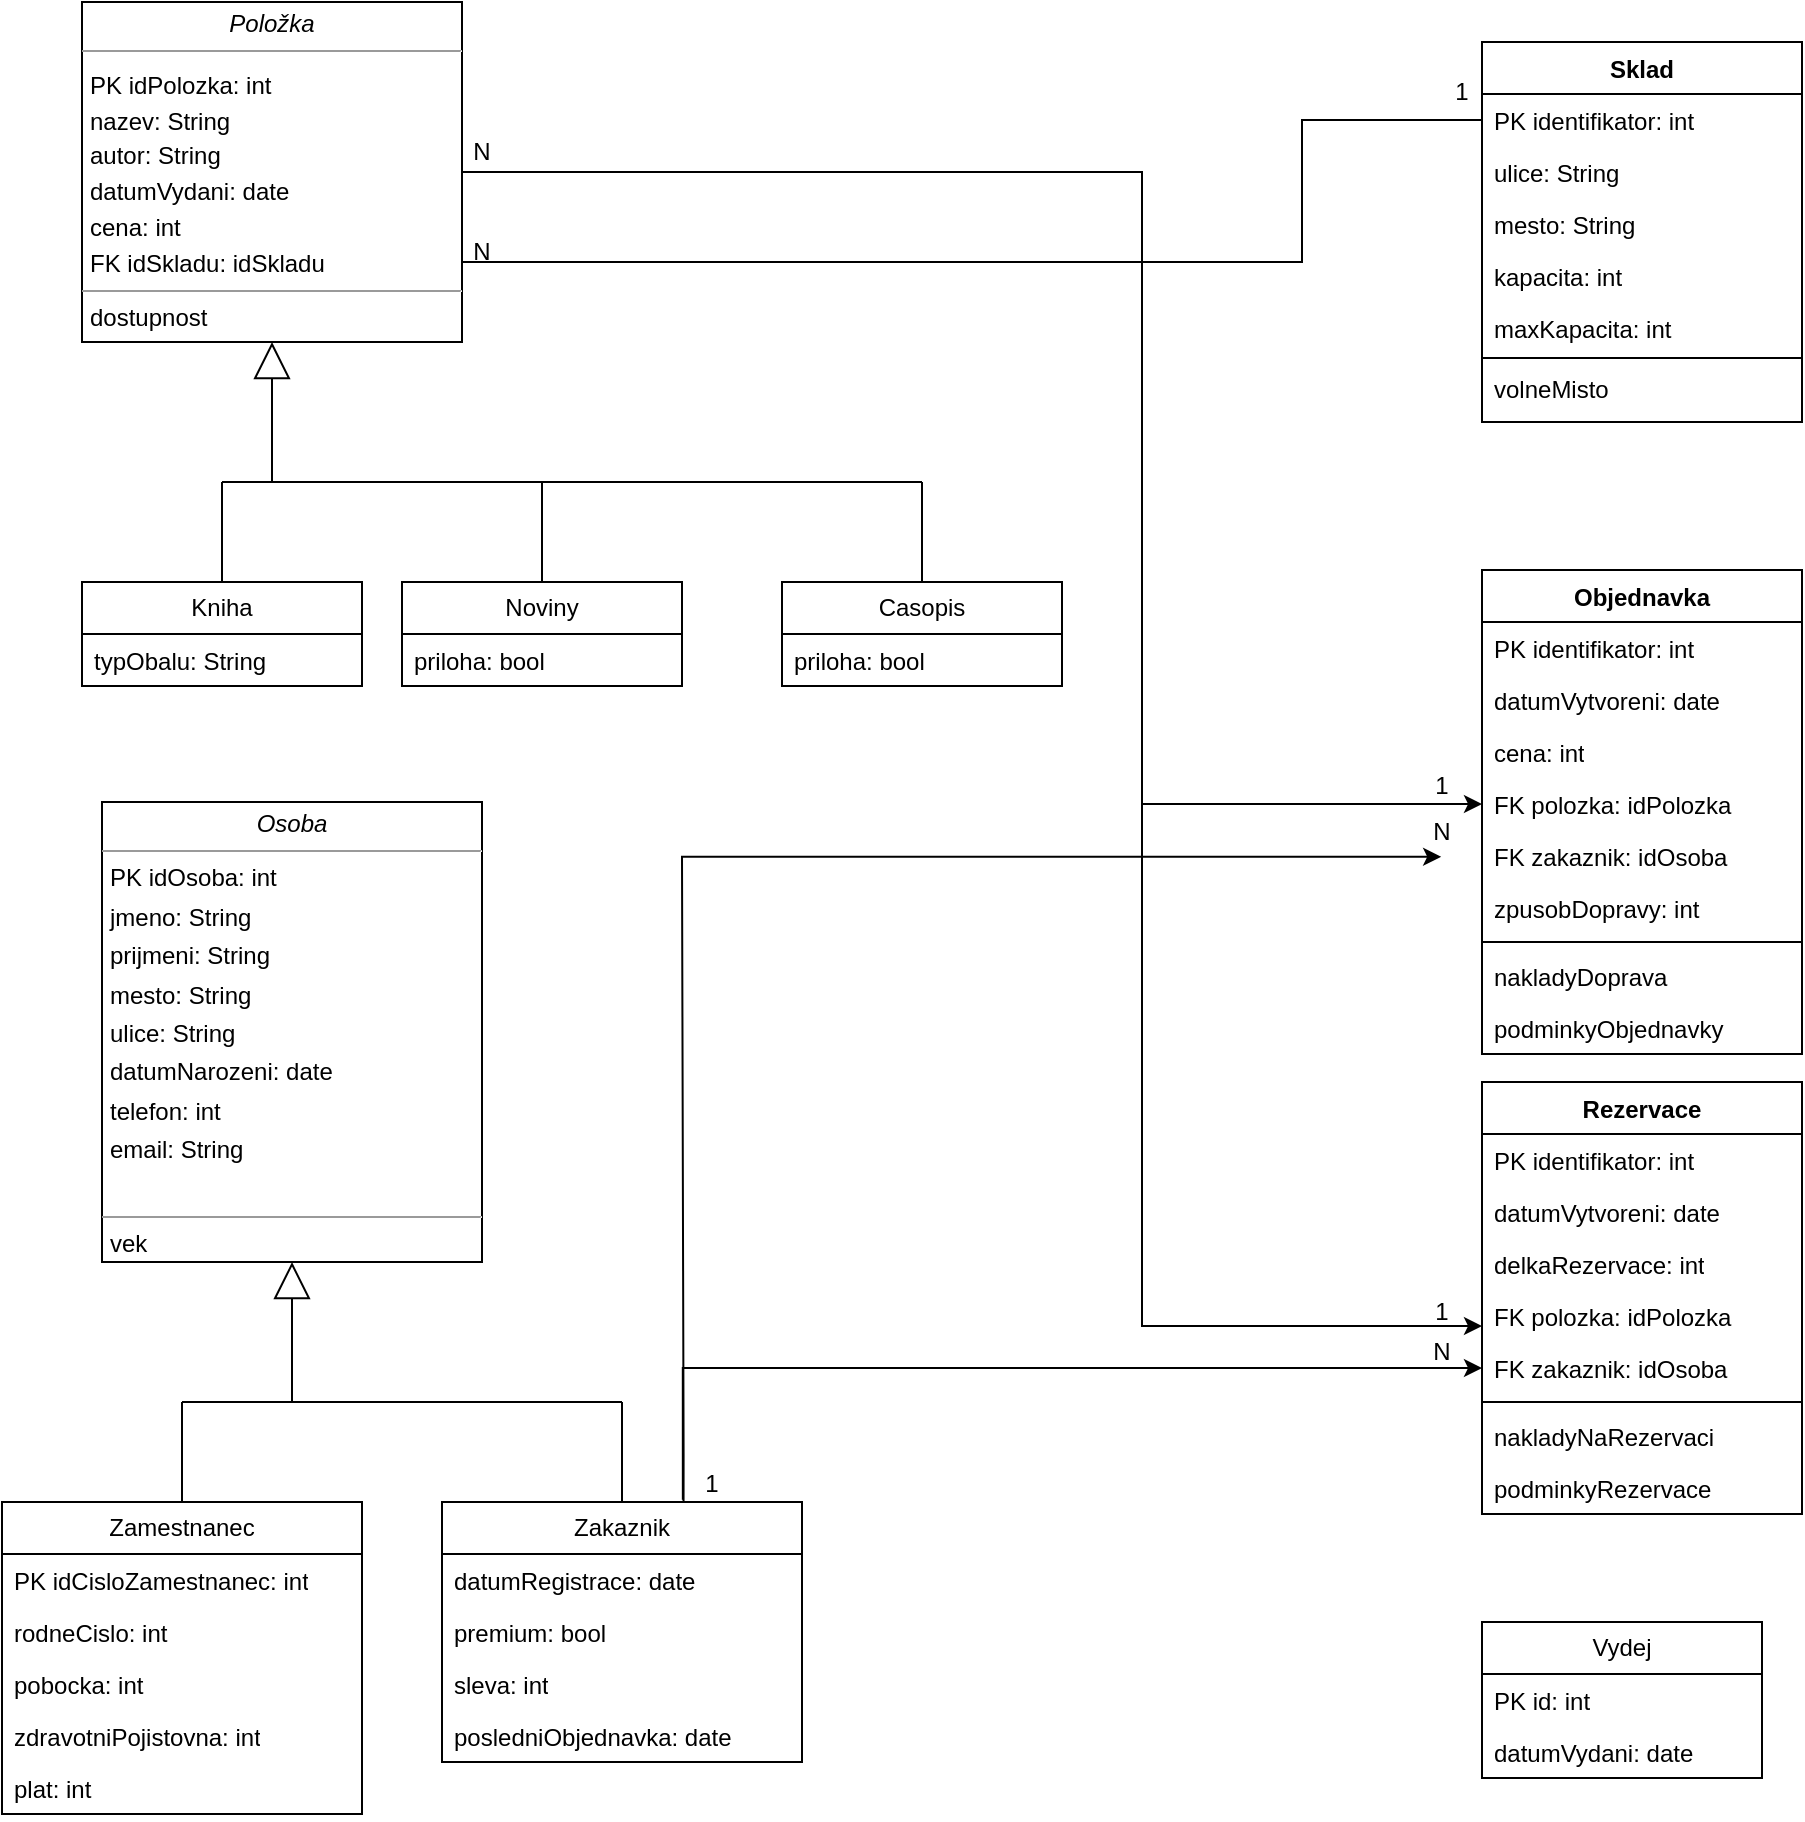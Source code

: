 <mxfile version="22.1.2" type="github">
  <diagram name="Page-1" id="c4acf3e9-155e-7222-9cf6-157b1a14988f">
    <mxGraphModel dx="2954" dy="1397" grid="1" gridSize="10" guides="1" tooltips="1" connect="1" arrows="1" fold="1" page="1" pageScale="1" pageWidth="850" pageHeight="1100" background="none" math="0" shadow="0">
      <root>
        <mxCell id="0" />
        <mxCell id="1" parent="0" />
        <mxCell id="APGSo0OI6IQUyZFuy4CO-77" style="edgeStyle=orthogonalEdgeStyle;rounded=0;orthogonalLoop=1;jettySize=auto;html=1;exitX=1;exitY=0.5;exitDx=0;exitDy=0;entryX=0;entryY=0.5;entryDx=0;entryDy=0;" edge="1" parent="1" source="5d2195bd80daf111-18" target="APGSo0OI6IQUyZFuy4CO-84">
          <mxGeometry relative="1" as="geometry">
            <Array as="points">
              <mxPoint x="590" y="105" />
              <mxPoint x="590" y="421" />
            </Array>
          </mxGeometry>
        </mxCell>
        <mxCell id="5d2195bd80daf111-18" value="&lt;p style=&quot;margin:0px;margin-top:4px;text-align:center;&quot;&gt;&lt;font style=&quot;font-size: 12px;&quot;&gt;&lt;i&gt;Položka&lt;/i&gt;&lt;br&gt;&lt;/font&gt;&lt;/p&gt;&lt;hr size=&quot;1&quot;&gt;&lt;p style=&quot;margin:0px;margin-left:4px;&quot;&gt;&lt;sub&gt;&lt;font style=&quot;font-size: 12px;&quot;&gt;PK idPolozka: int&lt;/font&gt;&lt;/sub&gt;&lt;/p&gt;&lt;p style=&quot;margin:0px;margin-left:4px;&quot;&gt;&lt;sub&gt;&lt;font style=&quot;font-size: 12px;&quot;&gt;nazev: String&lt;/font&gt;&lt;/sub&gt;&lt;/p&gt;&lt;p style=&quot;margin:0px;margin-left:4px;&quot;&gt;&lt;sub&gt;&lt;font style=&quot;font-size: 12px;&quot;&gt;autor: String&lt;/font&gt;&lt;/sub&gt;&lt;/p&gt;&lt;p style=&quot;margin:0px;margin-left:4px;&quot;&gt;&lt;sub&gt;&lt;font style=&quot;font-size: 12px;&quot;&gt;datumVydani: date&lt;/font&gt;&lt;/sub&gt;&lt;/p&gt;&lt;p style=&quot;margin:0px;margin-left:4px;&quot;&gt;&lt;sub&gt;&lt;font style=&quot;font-size: 12px;&quot;&gt;cena: int&lt;/font&gt;&lt;/sub&gt;&lt;/p&gt;&lt;p style=&quot;margin:0px;margin-left:4px;&quot;&gt;&lt;sub&gt;&lt;font style=&quot;font-size: 12px;&quot;&gt;FK idSkladu: idSkladu&lt;/font&gt;&lt;/sub&gt;&lt;/p&gt;&lt;hr size=&quot;1&quot;&gt;&lt;p style=&quot;margin:0px;margin-left:4px;&quot;&gt;dostupnost&lt;/p&gt;" style="verticalAlign=top;align=left;overflow=fill;fontSize=12;fontFamily=Helvetica;html=1;rounded=0;shadow=0;comic=0;labelBackgroundColor=none;strokeWidth=1" parent="1" vertex="1">
          <mxGeometry x="60" y="20" width="190" height="170" as="geometry" />
        </mxCell>
        <mxCell id="APGSo0OI6IQUyZFuy4CO-3" value="Kniha" style="swimlane;fontStyle=0;childLayout=stackLayout;horizontal=1;startSize=26;fillColor=none;horizontalStack=0;resizeParent=1;resizeParentMax=0;resizeLast=0;collapsible=1;marginBottom=0;whiteSpace=wrap;html=1;" vertex="1" parent="1">
          <mxGeometry x="60" y="310" width="140" height="52" as="geometry" />
        </mxCell>
        <mxCell id="APGSo0OI6IQUyZFuy4CO-4" value="typObalu: String" style="text;strokeColor=none;fillColor=none;align=left;verticalAlign=top;spacingLeft=4;spacingRight=4;overflow=hidden;rotatable=0;points=[[0,0.5],[1,0.5]];portConstraint=eastwest;whiteSpace=wrap;html=1;" vertex="1" parent="APGSo0OI6IQUyZFuy4CO-3">
          <mxGeometry y="26" width="140" height="26" as="geometry" />
        </mxCell>
        <mxCell id="APGSo0OI6IQUyZFuy4CO-8" value="Noviny" style="swimlane;fontStyle=0;childLayout=stackLayout;horizontal=1;startSize=26;fillColor=none;horizontalStack=0;resizeParent=1;resizeParentMax=0;resizeLast=0;collapsible=1;marginBottom=0;whiteSpace=wrap;html=1;" vertex="1" parent="1">
          <mxGeometry x="220" y="310" width="140" height="52" as="geometry" />
        </mxCell>
        <mxCell id="APGSo0OI6IQUyZFuy4CO-9" value="priloha: bool" style="text;strokeColor=none;fillColor=none;align=left;verticalAlign=top;spacingLeft=4;spacingRight=4;overflow=hidden;rotatable=0;points=[[0,0.5],[1,0.5]];portConstraint=eastwest;whiteSpace=wrap;html=1;" vertex="1" parent="APGSo0OI6IQUyZFuy4CO-8">
          <mxGeometry y="26" width="140" height="26" as="geometry" />
        </mxCell>
        <mxCell id="APGSo0OI6IQUyZFuy4CO-12" value="Casopis" style="swimlane;fontStyle=0;childLayout=stackLayout;horizontal=1;startSize=26;fillColor=none;horizontalStack=0;resizeParent=1;resizeParentMax=0;resizeLast=0;collapsible=1;marginBottom=0;whiteSpace=wrap;html=1;" vertex="1" parent="1">
          <mxGeometry x="410" y="310" width="140" height="52" as="geometry" />
        </mxCell>
        <mxCell id="APGSo0OI6IQUyZFuy4CO-13" value="priloha: bool" style="text;strokeColor=none;fillColor=none;align=left;verticalAlign=top;spacingLeft=4;spacingRight=4;overflow=hidden;rotatable=0;points=[[0,0.5],[1,0.5]];portConstraint=eastwest;whiteSpace=wrap;html=1;" vertex="1" parent="APGSo0OI6IQUyZFuy4CO-12">
          <mxGeometry y="26" width="140" height="26" as="geometry" />
        </mxCell>
        <mxCell id="APGSo0OI6IQUyZFuy4CO-22" value="" style="endArrow=none;html=1;rounded=0;" edge="1" parent="1">
          <mxGeometry width="50" height="50" relative="1" as="geometry">
            <mxPoint x="130" y="260" as="sourcePoint" />
            <mxPoint x="480" y="260" as="targetPoint" />
          </mxGeometry>
        </mxCell>
        <mxCell id="APGSo0OI6IQUyZFuy4CO-23" value="" style="endArrow=none;html=1;rounded=0;exitX=0.5;exitY=0;exitDx=0;exitDy=0;" edge="1" parent="1" source="APGSo0OI6IQUyZFuy4CO-12">
          <mxGeometry width="50" height="50" relative="1" as="geometry">
            <mxPoint x="430" y="310" as="sourcePoint" />
            <mxPoint x="480" y="260" as="targetPoint" />
          </mxGeometry>
        </mxCell>
        <mxCell id="APGSo0OI6IQUyZFuy4CO-24" value="" style="endArrow=none;html=1;rounded=0;exitX=0.5;exitY=0;exitDx=0;exitDy=0;" edge="1" parent="1" source="APGSo0OI6IQUyZFuy4CO-3">
          <mxGeometry width="50" height="50" relative="1" as="geometry">
            <mxPoint x="80" y="310" as="sourcePoint" />
            <mxPoint x="130" y="260" as="targetPoint" />
          </mxGeometry>
        </mxCell>
        <mxCell id="APGSo0OI6IQUyZFuy4CO-25" value="" style="endArrow=none;html=1;rounded=0;exitX=0.5;exitY=0;exitDx=0;exitDy=0;" edge="1" parent="1" source="APGSo0OI6IQUyZFuy4CO-8">
          <mxGeometry width="50" height="50" relative="1" as="geometry">
            <mxPoint x="230" y="310" as="sourcePoint" />
            <mxPoint x="290" y="260" as="targetPoint" />
          </mxGeometry>
        </mxCell>
        <mxCell id="APGSo0OI6IQUyZFuy4CO-26" value="" style="endArrow=block;endSize=16;endFill=0;html=1;rounded=0;entryX=0.5;entryY=1;entryDx=0;entryDy=0;" edge="1" parent="1" target="5d2195bd80daf111-18">
          <mxGeometry width="160" relative="1" as="geometry">
            <mxPoint x="155" y="260" as="sourcePoint" />
            <mxPoint x="480" y="220" as="targetPoint" />
          </mxGeometry>
        </mxCell>
        <mxCell id="APGSo0OI6IQUyZFuy4CO-27" value="&lt;p style=&quot;margin:0px;margin-top:4px;text-align:center;&quot;&gt;&lt;i&gt;Osoba&lt;/i&gt;&lt;br&gt;&lt;/p&gt;&lt;hr size=&quot;1&quot;&gt;&lt;p style=&quot;margin:0px;margin-left:4px;&quot;&gt;&lt;sup&gt;&lt;font style=&quot;font-size: 12px;&quot;&gt;PK idOsoba: int&lt;/font&gt;&lt;/sup&gt;&lt;/p&gt;&lt;p style=&quot;margin:0px;margin-left:4px;&quot;&gt;&lt;sup&gt;&lt;font style=&quot;font-size: 12px;&quot;&gt;jmeno: String&lt;br&gt;prijmeni: String&lt;/font&gt;&lt;/sup&gt;&lt;/p&gt;&lt;p style=&quot;margin:0px;margin-left:4px;&quot;&gt;&lt;sup&gt;&lt;font style=&quot;font-size: 12px;&quot;&gt;mesto: String&lt;/font&gt;&lt;/sup&gt;&lt;/p&gt;&lt;p style=&quot;margin:0px;margin-left:4px;&quot;&gt;&lt;sup&gt;&lt;font style=&quot;font-size: 12px;&quot;&gt;ulice: String&lt;/font&gt;&lt;/sup&gt;&lt;/p&gt;&lt;p style=&quot;margin:0px;margin-left:4px;&quot;&gt;&lt;sup&gt;&lt;font style=&quot;font-size: 12px;&quot;&gt;datumNarozeni: date&lt;/font&gt;&lt;/sup&gt;&lt;/p&gt;&lt;p style=&quot;margin:0px;margin-left:4px;&quot;&gt;&lt;sup&gt;&lt;font style=&quot;font-size: 12px;&quot;&gt;telefon: int&lt;/font&gt;&lt;/sup&gt;&lt;/p&gt;&lt;p style=&quot;margin:0px;margin-left:4px;&quot;&gt;&lt;sup&gt;&lt;font style=&quot;font-size: 12px;&quot;&gt;email: String&lt;/font&gt;&lt;/sup&gt;&lt;/p&gt;&lt;p style=&quot;margin:0px;margin-left:4px;&quot;&gt;&lt;br&gt;&lt;/p&gt;&lt;hr size=&quot;1&quot;&gt;&lt;p style=&quot;margin:0px;margin-left:4px;&quot;&gt;vek&lt;/p&gt;&lt;p style=&quot;margin:0px;margin-left:4px;&quot;&gt;&lt;br&gt;&lt;/p&gt;" style="verticalAlign=top;align=left;overflow=fill;fontSize=12;fontFamily=Helvetica;html=1;rounded=0;shadow=0;comic=0;labelBackgroundColor=none;strokeWidth=1" vertex="1" parent="1">
          <mxGeometry x="70" y="420" width="190" height="230" as="geometry" />
        </mxCell>
        <mxCell id="APGSo0OI6IQUyZFuy4CO-29" value="Zamestnanec" style="swimlane;fontStyle=0;childLayout=stackLayout;horizontal=1;startSize=26;fillColor=none;horizontalStack=0;resizeParent=1;resizeParentMax=0;resizeLast=0;collapsible=1;marginBottom=0;whiteSpace=wrap;html=1;" vertex="1" parent="1">
          <mxGeometry x="20" y="770" width="180" height="156" as="geometry" />
        </mxCell>
        <mxCell id="APGSo0OI6IQUyZFuy4CO-30" value="PK idCisloZamestnanec: int" style="text;strokeColor=none;fillColor=none;align=left;verticalAlign=top;spacingLeft=4;spacingRight=4;overflow=hidden;rotatable=0;points=[[0,0.5],[1,0.5]];portConstraint=eastwest;whiteSpace=wrap;html=1;" vertex="1" parent="APGSo0OI6IQUyZFuy4CO-29">
          <mxGeometry y="26" width="180" height="26" as="geometry" />
        </mxCell>
        <mxCell id="APGSo0OI6IQUyZFuy4CO-31" value="rodneCislo: int" style="text;strokeColor=none;fillColor=none;align=left;verticalAlign=top;spacingLeft=4;spacingRight=4;overflow=hidden;rotatable=0;points=[[0,0.5],[1,0.5]];portConstraint=eastwest;whiteSpace=wrap;html=1;" vertex="1" parent="APGSo0OI6IQUyZFuy4CO-29">
          <mxGeometry y="52" width="180" height="26" as="geometry" />
        </mxCell>
        <mxCell id="APGSo0OI6IQUyZFuy4CO-32" value="pobocka: int&lt;br&gt;" style="text;strokeColor=none;fillColor=none;align=left;verticalAlign=top;spacingLeft=4;spacingRight=4;overflow=hidden;rotatable=0;points=[[0,0.5],[1,0.5]];portConstraint=eastwest;whiteSpace=wrap;html=1;" vertex="1" parent="APGSo0OI6IQUyZFuy4CO-29">
          <mxGeometry y="78" width="180" height="26" as="geometry" />
        </mxCell>
        <mxCell id="APGSo0OI6IQUyZFuy4CO-34" value="zdravotniPojistovna: int" style="text;strokeColor=none;fillColor=none;align=left;verticalAlign=top;spacingLeft=4;spacingRight=4;overflow=hidden;rotatable=0;points=[[0,0.5],[1,0.5]];portConstraint=eastwest;whiteSpace=wrap;html=1;" vertex="1" parent="APGSo0OI6IQUyZFuy4CO-29">
          <mxGeometry y="104" width="180" height="26" as="geometry" />
        </mxCell>
        <mxCell id="APGSo0OI6IQUyZFuy4CO-33" value="plat: int" style="text;strokeColor=none;fillColor=none;align=left;verticalAlign=top;spacingLeft=4;spacingRight=4;overflow=hidden;rotatable=0;points=[[0,0.5],[1,0.5]];portConstraint=eastwest;whiteSpace=wrap;html=1;" vertex="1" parent="APGSo0OI6IQUyZFuy4CO-29">
          <mxGeometry y="130" width="180" height="26" as="geometry" />
        </mxCell>
        <mxCell id="APGSo0OI6IQUyZFuy4CO-100" style="edgeStyle=orthogonalEdgeStyle;rounded=0;orthogonalLoop=1;jettySize=auto;html=1;entryX=0;entryY=0.5;entryDx=0;entryDy=0;exitX=0.669;exitY=-0.009;exitDx=0;exitDy=0;exitPerimeter=0;" edge="1" parent="1" source="APGSo0OI6IQUyZFuy4CO-35" target="APGSo0OI6IQUyZFuy4CO-99">
          <mxGeometry relative="1" as="geometry">
            <mxPoint x="350" y="760" as="sourcePoint" />
          </mxGeometry>
        </mxCell>
        <mxCell id="APGSo0OI6IQUyZFuy4CO-35" value="Zakaznik" style="swimlane;fontStyle=0;childLayout=stackLayout;horizontal=1;startSize=26;fillColor=none;horizontalStack=0;resizeParent=1;resizeParentMax=0;resizeLast=0;collapsible=1;marginBottom=0;whiteSpace=wrap;html=1;" vertex="1" parent="1">
          <mxGeometry x="240" y="770" width="180" height="130" as="geometry" />
        </mxCell>
        <mxCell id="APGSo0OI6IQUyZFuy4CO-36" value="datumRegistrace: date" style="text;strokeColor=none;fillColor=none;align=left;verticalAlign=top;spacingLeft=4;spacingRight=4;overflow=hidden;rotatable=0;points=[[0,0.5],[1,0.5]];portConstraint=eastwest;whiteSpace=wrap;html=1;" vertex="1" parent="APGSo0OI6IQUyZFuy4CO-35">
          <mxGeometry y="26" width="180" height="26" as="geometry" />
        </mxCell>
        <mxCell id="APGSo0OI6IQUyZFuy4CO-37" value="premium: bool" style="text;strokeColor=none;fillColor=none;align=left;verticalAlign=top;spacingLeft=4;spacingRight=4;overflow=hidden;rotatable=0;points=[[0,0.5],[1,0.5]];portConstraint=eastwest;whiteSpace=wrap;html=1;" vertex="1" parent="APGSo0OI6IQUyZFuy4CO-35">
          <mxGeometry y="52" width="180" height="26" as="geometry" />
        </mxCell>
        <mxCell id="APGSo0OI6IQUyZFuy4CO-39" value="sleva: int" style="text;strokeColor=none;fillColor=none;align=left;verticalAlign=top;spacingLeft=4;spacingRight=4;overflow=hidden;rotatable=0;points=[[0,0.5],[1,0.5]];portConstraint=eastwest;whiteSpace=wrap;html=1;" vertex="1" parent="APGSo0OI6IQUyZFuy4CO-35">
          <mxGeometry y="78" width="180" height="26" as="geometry" />
        </mxCell>
        <mxCell id="APGSo0OI6IQUyZFuy4CO-38" value="posledniObjednavka: date" style="text;strokeColor=none;fillColor=none;align=left;verticalAlign=top;spacingLeft=4;spacingRight=4;overflow=hidden;rotatable=0;points=[[0,0.5],[1,0.5]];portConstraint=eastwest;whiteSpace=wrap;html=1;" vertex="1" parent="APGSo0OI6IQUyZFuy4CO-35">
          <mxGeometry y="104" width="180" height="26" as="geometry" />
        </mxCell>
        <mxCell id="APGSo0OI6IQUyZFuy4CO-40" value="" style="endArrow=none;html=1;rounded=0;" edge="1" parent="1">
          <mxGeometry width="50" height="50" relative="1" as="geometry">
            <mxPoint x="110" y="720" as="sourcePoint" />
            <mxPoint x="330" y="720" as="targetPoint" />
          </mxGeometry>
        </mxCell>
        <mxCell id="APGSo0OI6IQUyZFuy4CO-41" value="" style="endArrow=none;html=1;rounded=0;exitX=0.5;exitY=0;exitDx=0;exitDy=0;" edge="1" parent="1" source="APGSo0OI6IQUyZFuy4CO-29">
          <mxGeometry width="50" height="50" relative="1" as="geometry">
            <mxPoint x="70" y="770" as="sourcePoint" />
            <mxPoint x="110" y="720" as="targetPoint" />
          </mxGeometry>
        </mxCell>
        <mxCell id="APGSo0OI6IQUyZFuy4CO-42" value="" style="endArrow=none;html=1;rounded=0;exitX=0.5;exitY=0;exitDx=0;exitDy=0;" edge="1" parent="1" source="APGSo0OI6IQUyZFuy4CO-35">
          <mxGeometry width="50" height="50" relative="1" as="geometry">
            <mxPoint x="250" y="680" as="sourcePoint" />
            <mxPoint x="330" y="720" as="targetPoint" />
          </mxGeometry>
        </mxCell>
        <mxCell id="APGSo0OI6IQUyZFuy4CO-43" value="" style="endArrow=block;endSize=16;endFill=0;html=1;rounded=0;entryX=0.5;entryY=1;entryDx=0;entryDy=0;" edge="1" parent="1" target="APGSo0OI6IQUyZFuy4CO-27">
          <mxGeometry width="160" relative="1" as="geometry">
            <mxPoint x="165" y="720" as="sourcePoint" />
            <mxPoint x="320" y="720" as="targetPoint" />
          </mxGeometry>
        </mxCell>
        <mxCell id="APGSo0OI6IQUyZFuy4CO-44" value="Sklad" style="swimlane;fontStyle=1;align=center;verticalAlign=top;childLayout=stackLayout;horizontal=1;startSize=26;horizontalStack=0;resizeParent=1;resizeParentMax=0;resizeLast=0;collapsible=1;marginBottom=0;whiteSpace=wrap;html=1;" vertex="1" parent="1">
          <mxGeometry x="760" y="40" width="160" height="190" as="geometry" />
        </mxCell>
        <mxCell id="APGSo0OI6IQUyZFuy4CO-45" value="PK identifikator: int&lt;br&gt;" style="text;strokeColor=none;fillColor=none;align=left;verticalAlign=top;spacingLeft=4;spacingRight=4;overflow=hidden;rotatable=0;points=[[0,0.5],[1,0.5]];portConstraint=eastwest;whiteSpace=wrap;html=1;" vertex="1" parent="APGSo0OI6IQUyZFuy4CO-44">
          <mxGeometry y="26" width="160" height="26" as="geometry" />
        </mxCell>
        <mxCell id="APGSo0OI6IQUyZFuy4CO-49" value="ulice: String" style="text;strokeColor=none;fillColor=none;align=left;verticalAlign=top;spacingLeft=4;spacingRight=4;overflow=hidden;rotatable=0;points=[[0,0.5],[1,0.5]];portConstraint=eastwest;whiteSpace=wrap;html=1;" vertex="1" parent="APGSo0OI6IQUyZFuy4CO-44">
          <mxGeometry y="52" width="160" height="26" as="geometry" />
        </mxCell>
        <mxCell id="APGSo0OI6IQUyZFuy4CO-48" value="mesto: String" style="text;strokeColor=none;fillColor=none;align=left;verticalAlign=top;spacingLeft=4;spacingRight=4;overflow=hidden;rotatable=0;points=[[0,0.5],[1,0.5]];portConstraint=eastwest;whiteSpace=wrap;html=1;" vertex="1" parent="APGSo0OI6IQUyZFuy4CO-44">
          <mxGeometry y="78" width="160" height="26" as="geometry" />
        </mxCell>
        <mxCell id="APGSo0OI6IQUyZFuy4CO-51" value="kapacita: int" style="text;strokeColor=none;fillColor=none;align=left;verticalAlign=top;spacingLeft=4;spacingRight=4;overflow=hidden;rotatable=0;points=[[0,0.5],[1,0.5]];portConstraint=eastwest;whiteSpace=wrap;html=1;" vertex="1" parent="APGSo0OI6IQUyZFuy4CO-44">
          <mxGeometry y="104" width="160" height="26" as="geometry" />
        </mxCell>
        <mxCell id="APGSo0OI6IQUyZFuy4CO-50" value="maxKapacita: int" style="text;strokeColor=none;fillColor=none;align=left;verticalAlign=top;spacingLeft=4;spacingRight=4;overflow=hidden;rotatable=0;points=[[0,0.5],[1,0.5]];portConstraint=eastwest;whiteSpace=wrap;html=1;" vertex="1" parent="APGSo0OI6IQUyZFuy4CO-44">
          <mxGeometry y="130" width="160" height="26" as="geometry" />
        </mxCell>
        <mxCell id="APGSo0OI6IQUyZFuy4CO-46" value="" style="line;strokeWidth=1;fillColor=none;align=left;verticalAlign=middle;spacingTop=-1;spacingLeft=3;spacingRight=3;rotatable=0;labelPosition=right;points=[];portConstraint=eastwest;strokeColor=inherit;" vertex="1" parent="APGSo0OI6IQUyZFuy4CO-44">
          <mxGeometry y="156" width="160" height="4" as="geometry" />
        </mxCell>
        <mxCell id="APGSo0OI6IQUyZFuy4CO-52" value="volneMisto" style="text;strokeColor=none;fillColor=none;align=left;verticalAlign=top;spacingLeft=4;spacingRight=4;overflow=hidden;rotatable=0;points=[[0,0.5],[1,0.5]];portConstraint=eastwest;whiteSpace=wrap;html=1;" vertex="1" parent="APGSo0OI6IQUyZFuy4CO-44">
          <mxGeometry y="160" width="160" height="30" as="geometry" />
        </mxCell>
        <mxCell id="APGSo0OI6IQUyZFuy4CO-53" value="Objednavka" style="swimlane;fontStyle=1;align=center;verticalAlign=top;childLayout=stackLayout;horizontal=1;startSize=26;horizontalStack=0;resizeParent=1;resizeParentMax=0;resizeLast=0;collapsible=1;marginBottom=0;whiteSpace=wrap;html=1;" vertex="1" parent="1">
          <mxGeometry x="760" y="304" width="160" height="242" as="geometry" />
        </mxCell>
        <mxCell id="APGSo0OI6IQUyZFuy4CO-57" value="PK identifikator: int&lt;br&gt;" style="text;strokeColor=none;fillColor=none;align=left;verticalAlign=top;spacingLeft=4;spacingRight=4;overflow=hidden;rotatable=0;points=[[0,0.5],[1,0.5]];portConstraint=eastwest;whiteSpace=wrap;html=1;" vertex="1" parent="APGSo0OI6IQUyZFuy4CO-53">
          <mxGeometry y="26" width="160" height="26" as="geometry" />
        </mxCell>
        <mxCell id="APGSo0OI6IQUyZFuy4CO-61" value="datumVytvoreni: date" style="text;strokeColor=none;fillColor=none;align=left;verticalAlign=top;spacingLeft=4;spacingRight=4;overflow=hidden;rotatable=0;points=[[0,0.5],[1,0.5]];portConstraint=eastwest;whiteSpace=wrap;html=1;" vertex="1" parent="APGSo0OI6IQUyZFuy4CO-53">
          <mxGeometry y="52" width="160" height="26" as="geometry" />
        </mxCell>
        <mxCell id="APGSo0OI6IQUyZFuy4CO-63" value="cena: int" style="text;strokeColor=none;fillColor=none;align=left;verticalAlign=top;spacingLeft=4;spacingRight=4;overflow=hidden;rotatable=0;points=[[0,0.5],[1,0.5]];portConstraint=eastwest;whiteSpace=wrap;html=1;" vertex="1" parent="APGSo0OI6IQUyZFuy4CO-53">
          <mxGeometry y="78" width="160" height="26" as="geometry" />
        </mxCell>
        <mxCell id="APGSo0OI6IQUyZFuy4CO-84" value="FK polozka: idPolozka" style="text;strokeColor=none;fillColor=none;align=left;verticalAlign=top;spacingLeft=4;spacingRight=4;overflow=hidden;rotatable=0;points=[[0,0.5],[1,0.5]];portConstraint=eastwest;whiteSpace=wrap;html=1;" vertex="1" parent="APGSo0OI6IQUyZFuy4CO-53">
          <mxGeometry y="104" width="160" height="26" as="geometry" />
        </mxCell>
        <mxCell id="APGSo0OI6IQUyZFuy4CO-98" value="FK zakaznik: idOsoba" style="text;strokeColor=none;fillColor=none;align=left;verticalAlign=top;spacingLeft=4;spacingRight=4;overflow=hidden;rotatable=0;points=[[0,0.5],[1,0.5]];portConstraint=eastwest;whiteSpace=wrap;html=1;" vertex="1" parent="APGSo0OI6IQUyZFuy4CO-53">
          <mxGeometry y="130" width="160" height="26" as="geometry" />
        </mxCell>
        <mxCell id="APGSo0OI6IQUyZFuy4CO-60" value="zpusobDopravy: int" style="text;strokeColor=none;fillColor=none;align=left;verticalAlign=top;spacingLeft=4;spacingRight=4;overflow=hidden;rotatable=0;points=[[0,0.5],[1,0.5]];portConstraint=eastwest;whiteSpace=wrap;html=1;" vertex="1" parent="APGSo0OI6IQUyZFuy4CO-53">
          <mxGeometry y="156" width="160" height="26" as="geometry" />
        </mxCell>
        <mxCell id="APGSo0OI6IQUyZFuy4CO-55" value="" style="line;strokeWidth=1;fillColor=none;align=left;verticalAlign=middle;spacingTop=-1;spacingLeft=3;spacingRight=3;rotatable=0;labelPosition=right;points=[];portConstraint=eastwest;strokeColor=inherit;" vertex="1" parent="APGSo0OI6IQUyZFuy4CO-53">
          <mxGeometry y="182" width="160" height="8" as="geometry" />
        </mxCell>
        <mxCell id="APGSo0OI6IQUyZFuy4CO-62" value="nakladyDoprava" style="text;strokeColor=none;fillColor=none;align=left;verticalAlign=top;spacingLeft=4;spacingRight=4;overflow=hidden;rotatable=0;points=[[0,0.5],[1,0.5]];portConstraint=eastwest;whiteSpace=wrap;html=1;" vertex="1" parent="APGSo0OI6IQUyZFuy4CO-53">
          <mxGeometry y="190" width="160" height="26" as="geometry" />
        </mxCell>
        <mxCell id="APGSo0OI6IQUyZFuy4CO-56" value="podminkyObjednavky" style="text;strokeColor=none;fillColor=none;align=left;verticalAlign=top;spacingLeft=4;spacingRight=4;overflow=hidden;rotatable=0;points=[[0,0.5],[1,0.5]];portConstraint=eastwest;whiteSpace=wrap;html=1;" vertex="1" parent="APGSo0OI6IQUyZFuy4CO-53">
          <mxGeometry y="216" width="160" height="26" as="geometry" />
        </mxCell>
        <mxCell id="APGSo0OI6IQUyZFuy4CO-64" value="Rezervace" style="swimlane;fontStyle=1;align=center;verticalAlign=top;childLayout=stackLayout;horizontal=1;startSize=26;horizontalStack=0;resizeParent=1;resizeParentMax=0;resizeLast=0;collapsible=1;marginBottom=0;whiteSpace=wrap;html=1;" vertex="1" parent="1">
          <mxGeometry x="760" y="560" width="160" height="216" as="geometry" />
        </mxCell>
        <mxCell id="APGSo0OI6IQUyZFuy4CO-65" value="PK identifikator: int&lt;br&gt;" style="text;strokeColor=none;fillColor=none;align=left;verticalAlign=top;spacingLeft=4;spacingRight=4;overflow=hidden;rotatable=0;points=[[0,0.5],[1,0.5]];portConstraint=eastwest;whiteSpace=wrap;html=1;" vertex="1" parent="APGSo0OI6IQUyZFuy4CO-64">
          <mxGeometry y="26" width="160" height="26" as="geometry" />
        </mxCell>
        <mxCell id="APGSo0OI6IQUyZFuy4CO-72" value="datumVytvoreni: date" style="text;strokeColor=none;fillColor=none;align=left;verticalAlign=top;spacingLeft=4;spacingRight=4;overflow=hidden;rotatable=0;points=[[0,0.5],[1,0.5]];portConstraint=eastwest;whiteSpace=wrap;html=1;" vertex="1" parent="APGSo0OI6IQUyZFuy4CO-64">
          <mxGeometry y="52" width="160" height="26" as="geometry" />
        </mxCell>
        <mxCell id="APGSo0OI6IQUyZFuy4CO-66" value="delkaRezervace: int" style="text;strokeColor=none;fillColor=none;align=left;verticalAlign=top;spacingLeft=4;spacingRight=4;overflow=hidden;rotatable=0;points=[[0,0.5],[1,0.5]];portConstraint=eastwest;whiteSpace=wrap;html=1;" vertex="1" parent="APGSo0OI6IQUyZFuy4CO-64">
          <mxGeometry y="78" width="160" height="26" as="geometry" />
        </mxCell>
        <mxCell id="APGSo0OI6IQUyZFuy4CO-85" value="FK polozka: idPolozka" style="text;strokeColor=none;fillColor=none;align=left;verticalAlign=top;spacingLeft=4;spacingRight=4;overflow=hidden;rotatable=0;points=[[0,0.5],[1,0.5]];portConstraint=eastwest;whiteSpace=wrap;html=1;" vertex="1" parent="APGSo0OI6IQUyZFuy4CO-64">
          <mxGeometry y="104" width="160" height="26" as="geometry" />
        </mxCell>
        <mxCell id="APGSo0OI6IQUyZFuy4CO-99" value="FK zakaznik: idOsoba" style="text;strokeColor=none;fillColor=none;align=left;verticalAlign=top;spacingLeft=4;spacingRight=4;overflow=hidden;rotatable=0;points=[[0,0.5],[1,0.5]];portConstraint=eastwest;whiteSpace=wrap;html=1;" vertex="1" parent="APGSo0OI6IQUyZFuy4CO-64">
          <mxGeometry y="130" width="160" height="26" as="geometry" />
        </mxCell>
        <mxCell id="APGSo0OI6IQUyZFuy4CO-69" value="" style="line;strokeWidth=1;fillColor=none;align=left;verticalAlign=middle;spacingTop=-1;spacingLeft=3;spacingRight=3;rotatable=0;labelPosition=right;points=[];portConstraint=eastwest;strokeColor=inherit;" vertex="1" parent="APGSo0OI6IQUyZFuy4CO-64">
          <mxGeometry y="156" width="160" height="8" as="geometry" />
        </mxCell>
        <mxCell id="APGSo0OI6IQUyZFuy4CO-70" value="nakladyNaRezervaci" style="text;strokeColor=none;fillColor=none;align=left;verticalAlign=top;spacingLeft=4;spacingRight=4;overflow=hidden;rotatable=0;points=[[0,0.5],[1,0.5]];portConstraint=eastwest;whiteSpace=wrap;html=1;" vertex="1" parent="APGSo0OI6IQUyZFuy4CO-64">
          <mxGeometry y="164" width="160" height="26" as="geometry" />
        </mxCell>
        <mxCell id="APGSo0OI6IQUyZFuy4CO-71" value="podminkyRezervace" style="text;strokeColor=none;fillColor=none;align=left;verticalAlign=top;spacingLeft=4;spacingRight=4;overflow=hidden;rotatable=0;points=[[0,0.5],[1,0.5]];portConstraint=eastwest;whiteSpace=wrap;html=1;" vertex="1" parent="APGSo0OI6IQUyZFuy4CO-64">
          <mxGeometry y="190" width="160" height="26" as="geometry" />
        </mxCell>
        <mxCell id="APGSo0OI6IQUyZFuy4CO-78" value="N" style="text;html=1;strokeColor=none;fillColor=none;align=center;verticalAlign=middle;whiteSpace=wrap;rounded=0;" vertex="1" parent="1">
          <mxGeometry x="250" y="80" width="20" height="30" as="geometry" />
        </mxCell>
        <mxCell id="APGSo0OI6IQUyZFuy4CO-79" value="1" style="text;html=1;strokeColor=none;fillColor=none;align=center;verticalAlign=middle;whiteSpace=wrap;rounded=0;" vertex="1" parent="1">
          <mxGeometry x="710" y="397" width="60" height="30" as="geometry" />
        </mxCell>
        <mxCell id="APGSo0OI6IQUyZFuy4CO-80" value="Vydej" style="swimlane;fontStyle=0;childLayout=stackLayout;horizontal=1;startSize=26;fillColor=none;horizontalStack=0;resizeParent=1;resizeParentMax=0;resizeLast=0;collapsible=1;marginBottom=0;whiteSpace=wrap;html=1;" vertex="1" parent="1">
          <mxGeometry x="760" y="830" width="140" height="78" as="geometry" />
        </mxCell>
        <mxCell id="APGSo0OI6IQUyZFuy4CO-81" value="PK id: int" style="text;strokeColor=none;fillColor=none;align=left;verticalAlign=top;spacingLeft=4;spacingRight=4;overflow=hidden;rotatable=0;points=[[0,0.5],[1,0.5]];portConstraint=eastwest;whiteSpace=wrap;html=1;" vertex="1" parent="APGSo0OI6IQUyZFuy4CO-80">
          <mxGeometry y="26" width="140" height="26" as="geometry" />
        </mxCell>
        <mxCell id="APGSo0OI6IQUyZFuy4CO-82" value="datumVydani: date" style="text;strokeColor=none;fillColor=none;align=left;verticalAlign=top;spacingLeft=4;spacingRight=4;overflow=hidden;rotatable=0;points=[[0,0.5],[1,0.5]];portConstraint=eastwest;whiteSpace=wrap;html=1;" vertex="1" parent="APGSo0OI6IQUyZFuy4CO-80">
          <mxGeometry y="52" width="140" height="26" as="geometry" />
        </mxCell>
        <mxCell id="APGSo0OI6IQUyZFuy4CO-86" style="edgeStyle=orthogonalEdgeStyle;rounded=0;orthogonalLoop=1;jettySize=auto;html=1;exitX=0;exitY=0.75;exitDx=0;exitDy=0;entryX=0;entryY=0.5;entryDx=0;entryDy=0;" edge="1" parent="1">
          <mxGeometry relative="1" as="geometry">
            <mxPoint x="250" y="107.5" as="sourcePoint" />
            <mxPoint x="760" y="682" as="targetPoint" />
            <Array as="points">
              <mxPoint x="250" y="105" />
              <mxPoint x="590" y="105" />
              <mxPoint x="590" y="682" />
            </Array>
          </mxGeometry>
        </mxCell>
        <mxCell id="APGSo0OI6IQUyZFuy4CO-87" value="1" style="text;html=1;strokeColor=none;fillColor=none;align=center;verticalAlign=middle;whiteSpace=wrap;rounded=0;" vertex="1" parent="1">
          <mxGeometry x="710" y="660" width="60" height="30" as="geometry" />
        </mxCell>
        <mxCell id="APGSo0OI6IQUyZFuy4CO-95" value="" style="endArrow=none;html=1;rounded=0;entryX=0;entryY=0.5;entryDx=0;entryDy=0;edgeStyle=orthogonalEdgeStyle;" edge="1" parent="1" target="APGSo0OI6IQUyZFuy4CO-45">
          <mxGeometry width="50" height="50" relative="1" as="geometry">
            <mxPoint x="250" y="150" as="sourcePoint" />
            <mxPoint x="670" y="150" as="targetPoint" />
            <Array as="points">
              <mxPoint x="670" y="150" />
              <mxPoint x="670" y="79" />
            </Array>
          </mxGeometry>
        </mxCell>
        <mxCell id="APGSo0OI6IQUyZFuy4CO-96" value="1" style="text;html=1;strokeColor=none;fillColor=none;align=center;verticalAlign=middle;whiteSpace=wrap;rounded=0;" vertex="1" parent="1">
          <mxGeometry x="720" y="50" width="60" height="30" as="geometry" />
        </mxCell>
        <mxCell id="APGSo0OI6IQUyZFuy4CO-97" value="N" style="text;html=1;strokeColor=none;fillColor=none;align=center;verticalAlign=middle;whiteSpace=wrap;rounded=0;" vertex="1" parent="1">
          <mxGeometry x="250" y="130" width="20" height="30" as="geometry" />
        </mxCell>
        <mxCell id="APGSo0OI6IQUyZFuy4CO-101" style="edgeStyle=orthogonalEdgeStyle;rounded=0;orthogonalLoop=1;jettySize=auto;html=1;exitX=0.671;exitY=0.001;exitDx=0;exitDy=0;entryX=0;entryY=0.5;entryDx=0;entryDy=0;exitPerimeter=0;" edge="1" parent="1" source="APGSo0OI6IQUyZFuy4CO-35">
          <mxGeometry relative="1" as="geometry">
            <mxPoint x="340.0" y="770" as="sourcePoint" />
            <mxPoint x="739.58" y="447.39" as="targetPoint" />
            <Array as="points">
              <mxPoint x="361" y="746" />
              <mxPoint x="360" y="746" />
              <mxPoint x="360" y="447" />
            </Array>
          </mxGeometry>
        </mxCell>
        <mxCell id="APGSo0OI6IQUyZFuy4CO-102" value="1" style="text;html=1;strokeColor=none;fillColor=none;align=center;verticalAlign=middle;whiteSpace=wrap;rounded=0;" vertex="1" parent="1">
          <mxGeometry x="360" y="746" width="30" height="30" as="geometry" />
        </mxCell>
        <mxCell id="APGSo0OI6IQUyZFuy4CO-104" value="N" style="text;html=1;strokeColor=none;fillColor=none;align=center;verticalAlign=middle;whiteSpace=wrap;rounded=0;" vertex="1" parent="1">
          <mxGeometry x="730" y="420" width="20" height="30" as="geometry" />
        </mxCell>
        <mxCell id="APGSo0OI6IQUyZFuy4CO-105" value="N" style="text;html=1;strokeColor=none;fillColor=none;align=center;verticalAlign=middle;whiteSpace=wrap;rounded=0;" vertex="1" parent="1">
          <mxGeometry x="730" y="680" width="20" height="30" as="geometry" />
        </mxCell>
      </root>
    </mxGraphModel>
  </diagram>
</mxfile>
